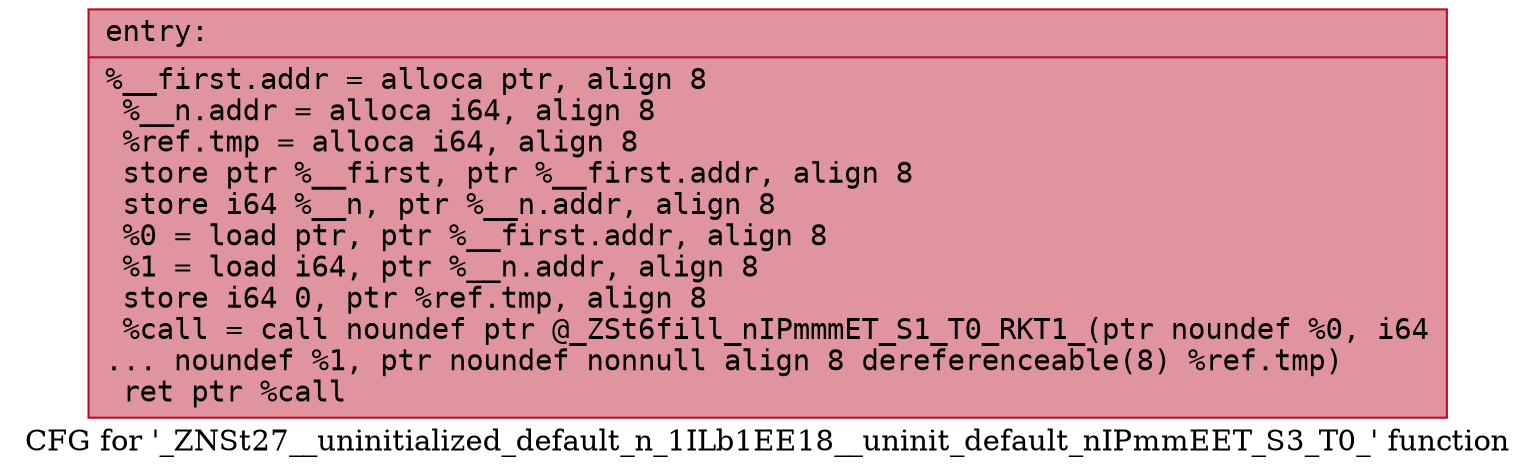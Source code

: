 digraph "CFG for '_ZNSt27__uninitialized_default_n_1ILb1EE18__uninit_default_nIPmmEET_S3_T0_' function" {
	label="CFG for '_ZNSt27__uninitialized_default_n_1ILb1EE18__uninit_default_nIPmmEET_S3_T0_' function";

	Node0x556c3c849c60 [shape=record,color="#b70d28ff", style=filled, fillcolor="#b70d2870" fontname="Courier",label="{entry:\l|  %__first.addr = alloca ptr, align 8\l  %__n.addr = alloca i64, align 8\l  %ref.tmp = alloca i64, align 8\l  store ptr %__first, ptr %__first.addr, align 8\l  store i64 %__n, ptr %__n.addr, align 8\l  %0 = load ptr, ptr %__first.addr, align 8\l  %1 = load i64, ptr %__n.addr, align 8\l  store i64 0, ptr %ref.tmp, align 8\l  %call = call noundef ptr @_ZSt6fill_nIPmmmET_S1_T0_RKT1_(ptr noundef %0, i64\l... noundef %1, ptr noundef nonnull align 8 dereferenceable(8) %ref.tmp)\l  ret ptr %call\l}"];
}
